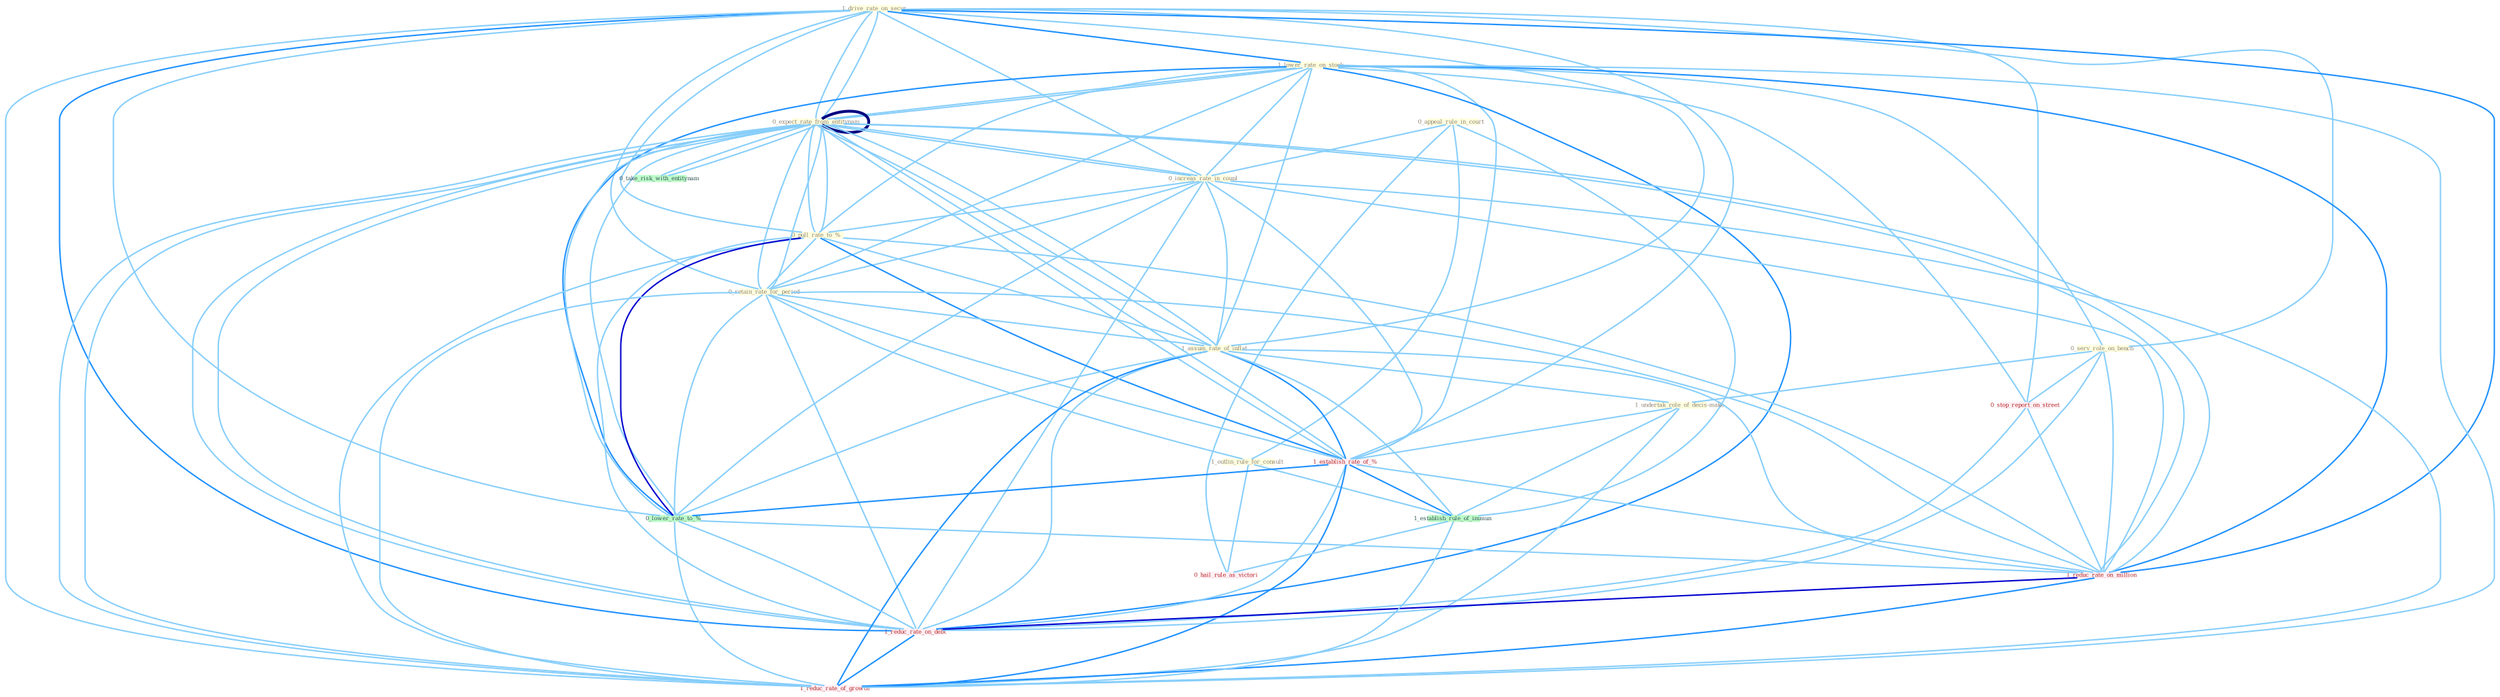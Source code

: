Graph G{ 
    node
    [shape=polygon,style=filled,width=.5,height=.06,color="#BDFCC9",fixedsize=true,fontsize=4,
    fontcolor="#2f4f4f"];
    {node
    [color="#ffffe0", fontcolor="#8b7d6b"] "1_drive_rate_on_secur " "1_lower_rate_on_stock " "0_appeal_rule_in_court " "0_expect_rate_from_entitynam " "0_increas_rate_in_coupl " "0_serv_role_on_bench " "0_pull_rate_to_% " "0_retain_rate_for_period " "1_assum_rate_of_inflat " "1_outlin_rule_for_consult " "0_expect_rate_from_entitynam " "1_undertak_role_of_decis-make "}
{node [color="#fff0f5", fontcolor="#b22222"] "1_establish_rate_of_% " "0_stop_report_on_street " "0_hail_rule_as_victori " "1_reduc_rate_on_million " "1_reduc_rate_on_debt " "1_reduc_rate_of_growth "}
edge [color="#B0E2FF"];

	"1_drive_rate_on_secur " -- "1_lower_rate_on_stock " [w="2", color="#1e90ff" , len=0.8];
	"1_drive_rate_on_secur " -- "0_expect_rate_from_entitynam " [w="1", color="#87cefa" ];
	"1_drive_rate_on_secur " -- "0_increas_rate_in_coupl " [w="1", color="#87cefa" ];
	"1_drive_rate_on_secur " -- "0_serv_role_on_bench " [w="1", color="#87cefa" ];
	"1_drive_rate_on_secur " -- "0_pull_rate_to_% " [w="1", color="#87cefa" ];
	"1_drive_rate_on_secur " -- "0_retain_rate_for_period " [w="1", color="#87cefa" ];
	"1_drive_rate_on_secur " -- "1_assum_rate_of_inflat " [w="1", color="#87cefa" ];
	"1_drive_rate_on_secur " -- "0_expect_rate_from_entitynam " [w="1", color="#87cefa" ];
	"1_drive_rate_on_secur " -- "1_establish_rate_of_% " [w="1", color="#87cefa" ];
	"1_drive_rate_on_secur " -- "0_lower_rate_to_% " [w="1", color="#87cefa" ];
	"1_drive_rate_on_secur " -- "0_stop_report_on_street " [w="1", color="#87cefa" ];
	"1_drive_rate_on_secur " -- "1_reduc_rate_on_million " [w="2", color="#1e90ff" , len=0.8];
	"1_drive_rate_on_secur " -- "1_reduc_rate_on_debt " [w="2", color="#1e90ff" , len=0.8];
	"1_drive_rate_on_secur " -- "1_reduc_rate_of_growth " [w="1", color="#87cefa" ];
	"1_lower_rate_on_stock " -- "0_expect_rate_from_entitynam " [w="1", color="#87cefa" ];
	"1_lower_rate_on_stock " -- "0_increas_rate_in_coupl " [w="1", color="#87cefa" ];
	"1_lower_rate_on_stock " -- "0_serv_role_on_bench " [w="1", color="#87cefa" ];
	"1_lower_rate_on_stock " -- "0_pull_rate_to_% " [w="1", color="#87cefa" ];
	"1_lower_rate_on_stock " -- "0_retain_rate_for_period " [w="1", color="#87cefa" ];
	"1_lower_rate_on_stock " -- "1_assum_rate_of_inflat " [w="1", color="#87cefa" ];
	"1_lower_rate_on_stock " -- "0_expect_rate_from_entitynam " [w="1", color="#87cefa" ];
	"1_lower_rate_on_stock " -- "1_establish_rate_of_% " [w="1", color="#87cefa" ];
	"1_lower_rate_on_stock " -- "0_lower_rate_to_% " [w="2", color="#1e90ff" , len=0.8];
	"1_lower_rate_on_stock " -- "0_stop_report_on_street " [w="1", color="#87cefa" ];
	"1_lower_rate_on_stock " -- "1_reduc_rate_on_million " [w="2", color="#1e90ff" , len=0.8];
	"1_lower_rate_on_stock " -- "1_reduc_rate_on_debt " [w="2", color="#1e90ff" , len=0.8];
	"1_lower_rate_on_stock " -- "1_reduc_rate_of_growth " [w="1", color="#87cefa" ];
	"0_appeal_rule_in_court " -- "0_increas_rate_in_coupl " [w="1", color="#87cefa" ];
	"0_appeal_rule_in_court " -- "1_outlin_rule_for_consult " [w="1", color="#87cefa" ];
	"0_appeal_rule_in_court " -- "1_establish_rule_of_immun " [w="1", color="#87cefa" ];
	"0_appeal_rule_in_court " -- "0_hail_rule_as_victori " [w="1", color="#87cefa" ];
	"0_expect_rate_from_entitynam " -- "0_increas_rate_in_coupl " [w="1", color="#87cefa" ];
	"0_expect_rate_from_entitynam " -- "0_pull_rate_to_% " [w="1", color="#87cefa" ];
	"0_expect_rate_from_entitynam " -- "0_retain_rate_for_period " [w="1", color="#87cefa" ];
	"0_expect_rate_from_entitynam " -- "1_assum_rate_of_inflat " [w="1", color="#87cefa" ];
	"0_expect_rate_from_entitynam " -- "0_expect_rate_from_entitynam " [w="4", style=bold, color="#000080", len=0.4];
	"0_expect_rate_from_entitynam " -- "1_establish_rate_of_% " [w="1", color="#87cefa" ];
	"0_expect_rate_from_entitynam " -- "0_lower_rate_to_% " [w="1", color="#87cefa" ];
	"0_expect_rate_from_entitynam " -- "1_reduc_rate_on_million " [w="1", color="#87cefa" ];
	"0_expect_rate_from_entitynam " -- "0_take_risk_with_entitynam " [w="1", color="#87cefa" ];
	"0_expect_rate_from_entitynam " -- "1_reduc_rate_on_debt " [w="1", color="#87cefa" ];
	"0_expect_rate_from_entitynam " -- "1_reduc_rate_of_growth " [w="1", color="#87cefa" ];
	"0_increas_rate_in_coupl " -- "0_pull_rate_to_% " [w="1", color="#87cefa" ];
	"0_increas_rate_in_coupl " -- "0_retain_rate_for_period " [w="1", color="#87cefa" ];
	"0_increas_rate_in_coupl " -- "1_assum_rate_of_inflat " [w="1", color="#87cefa" ];
	"0_increas_rate_in_coupl " -- "0_expect_rate_from_entitynam " [w="1", color="#87cefa" ];
	"0_increas_rate_in_coupl " -- "1_establish_rate_of_% " [w="1", color="#87cefa" ];
	"0_increas_rate_in_coupl " -- "0_lower_rate_to_% " [w="1", color="#87cefa" ];
	"0_increas_rate_in_coupl " -- "1_reduc_rate_on_million " [w="1", color="#87cefa" ];
	"0_increas_rate_in_coupl " -- "1_reduc_rate_on_debt " [w="1", color="#87cefa" ];
	"0_increas_rate_in_coupl " -- "1_reduc_rate_of_growth " [w="1", color="#87cefa" ];
	"0_serv_role_on_bench " -- "1_undertak_role_of_decis-make " [w="1", color="#87cefa" ];
	"0_serv_role_on_bench " -- "0_stop_report_on_street " [w="1", color="#87cefa" ];
	"0_serv_role_on_bench " -- "1_reduc_rate_on_million " [w="1", color="#87cefa" ];
	"0_serv_role_on_bench " -- "1_reduc_rate_on_debt " [w="1", color="#87cefa" ];
	"0_pull_rate_to_% " -- "0_retain_rate_for_period " [w="1", color="#87cefa" ];
	"0_pull_rate_to_% " -- "1_assum_rate_of_inflat " [w="1", color="#87cefa" ];
	"0_pull_rate_to_% " -- "0_expect_rate_from_entitynam " [w="1", color="#87cefa" ];
	"0_pull_rate_to_% " -- "1_establish_rate_of_% " [w="2", color="#1e90ff" , len=0.8];
	"0_pull_rate_to_% " -- "0_lower_rate_to_% " [w="3", color="#0000cd" , len=0.6];
	"0_pull_rate_to_% " -- "1_reduc_rate_on_million " [w="1", color="#87cefa" ];
	"0_pull_rate_to_% " -- "1_reduc_rate_on_debt " [w="1", color="#87cefa" ];
	"0_pull_rate_to_% " -- "1_reduc_rate_of_growth " [w="1", color="#87cefa" ];
	"0_retain_rate_for_period " -- "1_assum_rate_of_inflat " [w="1", color="#87cefa" ];
	"0_retain_rate_for_period " -- "1_outlin_rule_for_consult " [w="1", color="#87cefa" ];
	"0_retain_rate_for_period " -- "0_expect_rate_from_entitynam " [w="1", color="#87cefa" ];
	"0_retain_rate_for_period " -- "1_establish_rate_of_% " [w="1", color="#87cefa" ];
	"0_retain_rate_for_period " -- "0_lower_rate_to_% " [w="1", color="#87cefa" ];
	"0_retain_rate_for_period " -- "1_reduc_rate_on_million " [w="1", color="#87cefa" ];
	"0_retain_rate_for_period " -- "1_reduc_rate_on_debt " [w="1", color="#87cefa" ];
	"0_retain_rate_for_period " -- "1_reduc_rate_of_growth " [w="1", color="#87cefa" ];
	"1_assum_rate_of_inflat " -- "0_expect_rate_from_entitynam " [w="1", color="#87cefa" ];
	"1_assum_rate_of_inflat " -- "1_undertak_role_of_decis-make " [w="1", color="#87cefa" ];
	"1_assum_rate_of_inflat " -- "1_establish_rate_of_% " [w="2", color="#1e90ff" , len=0.8];
	"1_assum_rate_of_inflat " -- "0_lower_rate_to_% " [w="1", color="#87cefa" ];
	"1_assum_rate_of_inflat " -- "1_establish_rule_of_immun " [w="1", color="#87cefa" ];
	"1_assum_rate_of_inflat " -- "1_reduc_rate_on_million " [w="1", color="#87cefa" ];
	"1_assum_rate_of_inflat " -- "1_reduc_rate_on_debt " [w="1", color="#87cefa" ];
	"1_assum_rate_of_inflat " -- "1_reduc_rate_of_growth " [w="2", color="#1e90ff" , len=0.8];
	"1_outlin_rule_for_consult " -- "1_establish_rule_of_immun " [w="1", color="#87cefa" ];
	"1_outlin_rule_for_consult " -- "0_hail_rule_as_victori " [w="1", color="#87cefa" ];
	"0_expect_rate_from_entitynam " -- "1_establish_rate_of_% " [w="1", color="#87cefa" ];
	"0_expect_rate_from_entitynam " -- "0_lower_rate_to_% " [w="1", color="#87cefa" ];
	"0_expect_rate_from_entitynam " -- "1_reduc_rate_on_million " [w="1", color="#87cefa" ];
	"0_expect_rate_from_entitynam " -- "0_take_risk_with_entitynam " [w="1", color="#87cefa" ];
	"0_expect_rate_from_entitynam " -- "1_reduc_rate_on_debt " [w="1", color="#87cefa" ];
	"0_expect_rate_from_entitynam " -- "1_reduc_rate_of_growth " [w="1", color="#87cefa" ];
	"1_undertak_role_of_decis-make " -- "1_establish_rate_of_% " [w="1", color="#87cefa" ];
	"1_undertak_role_of_decis-make " -- "1_establish_rule_of_immun " [w="1", color="#87cefa" ];
	"1_undertak_role_of_decis-make " -- "1_reduc_rate_of_growth " [w="1", color="#87cefa" ];
	"1_establish_rate_of_% " -- "0_lower_rate_to_% " [w="2", color="#1e90ff" , len=0.8];
	"1_establish_rate_of_% " -- "1_establish_rule_of_immun " [w="2", color="#1e90ff" , len=0.8];
	"1_establish_rate_of_% " -- "1_reduc_rate_on_million " [w="1", color="#87cefa" ];
	"1_establish_rate_of_% " -- "1_reduc_rate_on_debt " [w="1", color="#87cefa" ];
	"1_establish_rate_of_% " -- "1_reduc_rate_of_growth " [w="2", color="#1e90ff" , len=0.8];
	"0_lower_rate_to_% " -- "1_reduc_rate_on_million " [w="1", color="#87cefa" ];
	"0_lower_rate_to_% " -- "1_reduc_rate_on_debt " [w="1", color="#87cefa" ];
	"0_lower_rate_to_% " -- "1_reduc_rate_of_growth " [w="1", color="#87cefa" ];
	"1_establish_rule_of_immun " -- "0_hail_rule_as_victori " [w="1", color="#87cefa" ];
	"1_establish_rule_of_immun " -- "1_reduc_rate_of_growth " [w="1", color="#87cefa" ];
	"0_stop_report_on_street " -- "1_reduc_rate_on_million " [w="1", color="#87cefa" ];
	"0_stop_report_on_street " -- "1_reduc_rate_on_debt " [w="1", color="#87cefa" ];
	"1_reduc_rate_on_million " -- "1_reduc_rate_on_debt " [w="3", color="#0000cd" , len=0.6];
	"1_reduc_rate_on_million " -- "1_reduc_rate_of_growth " [w="2", color="#1e90ff" , len=0.8];
	"1_reduc_rate_on_debt " -- "1_reduc_rate_of_growth " [w="2", color="#1e90ff" , len=0.8];
}